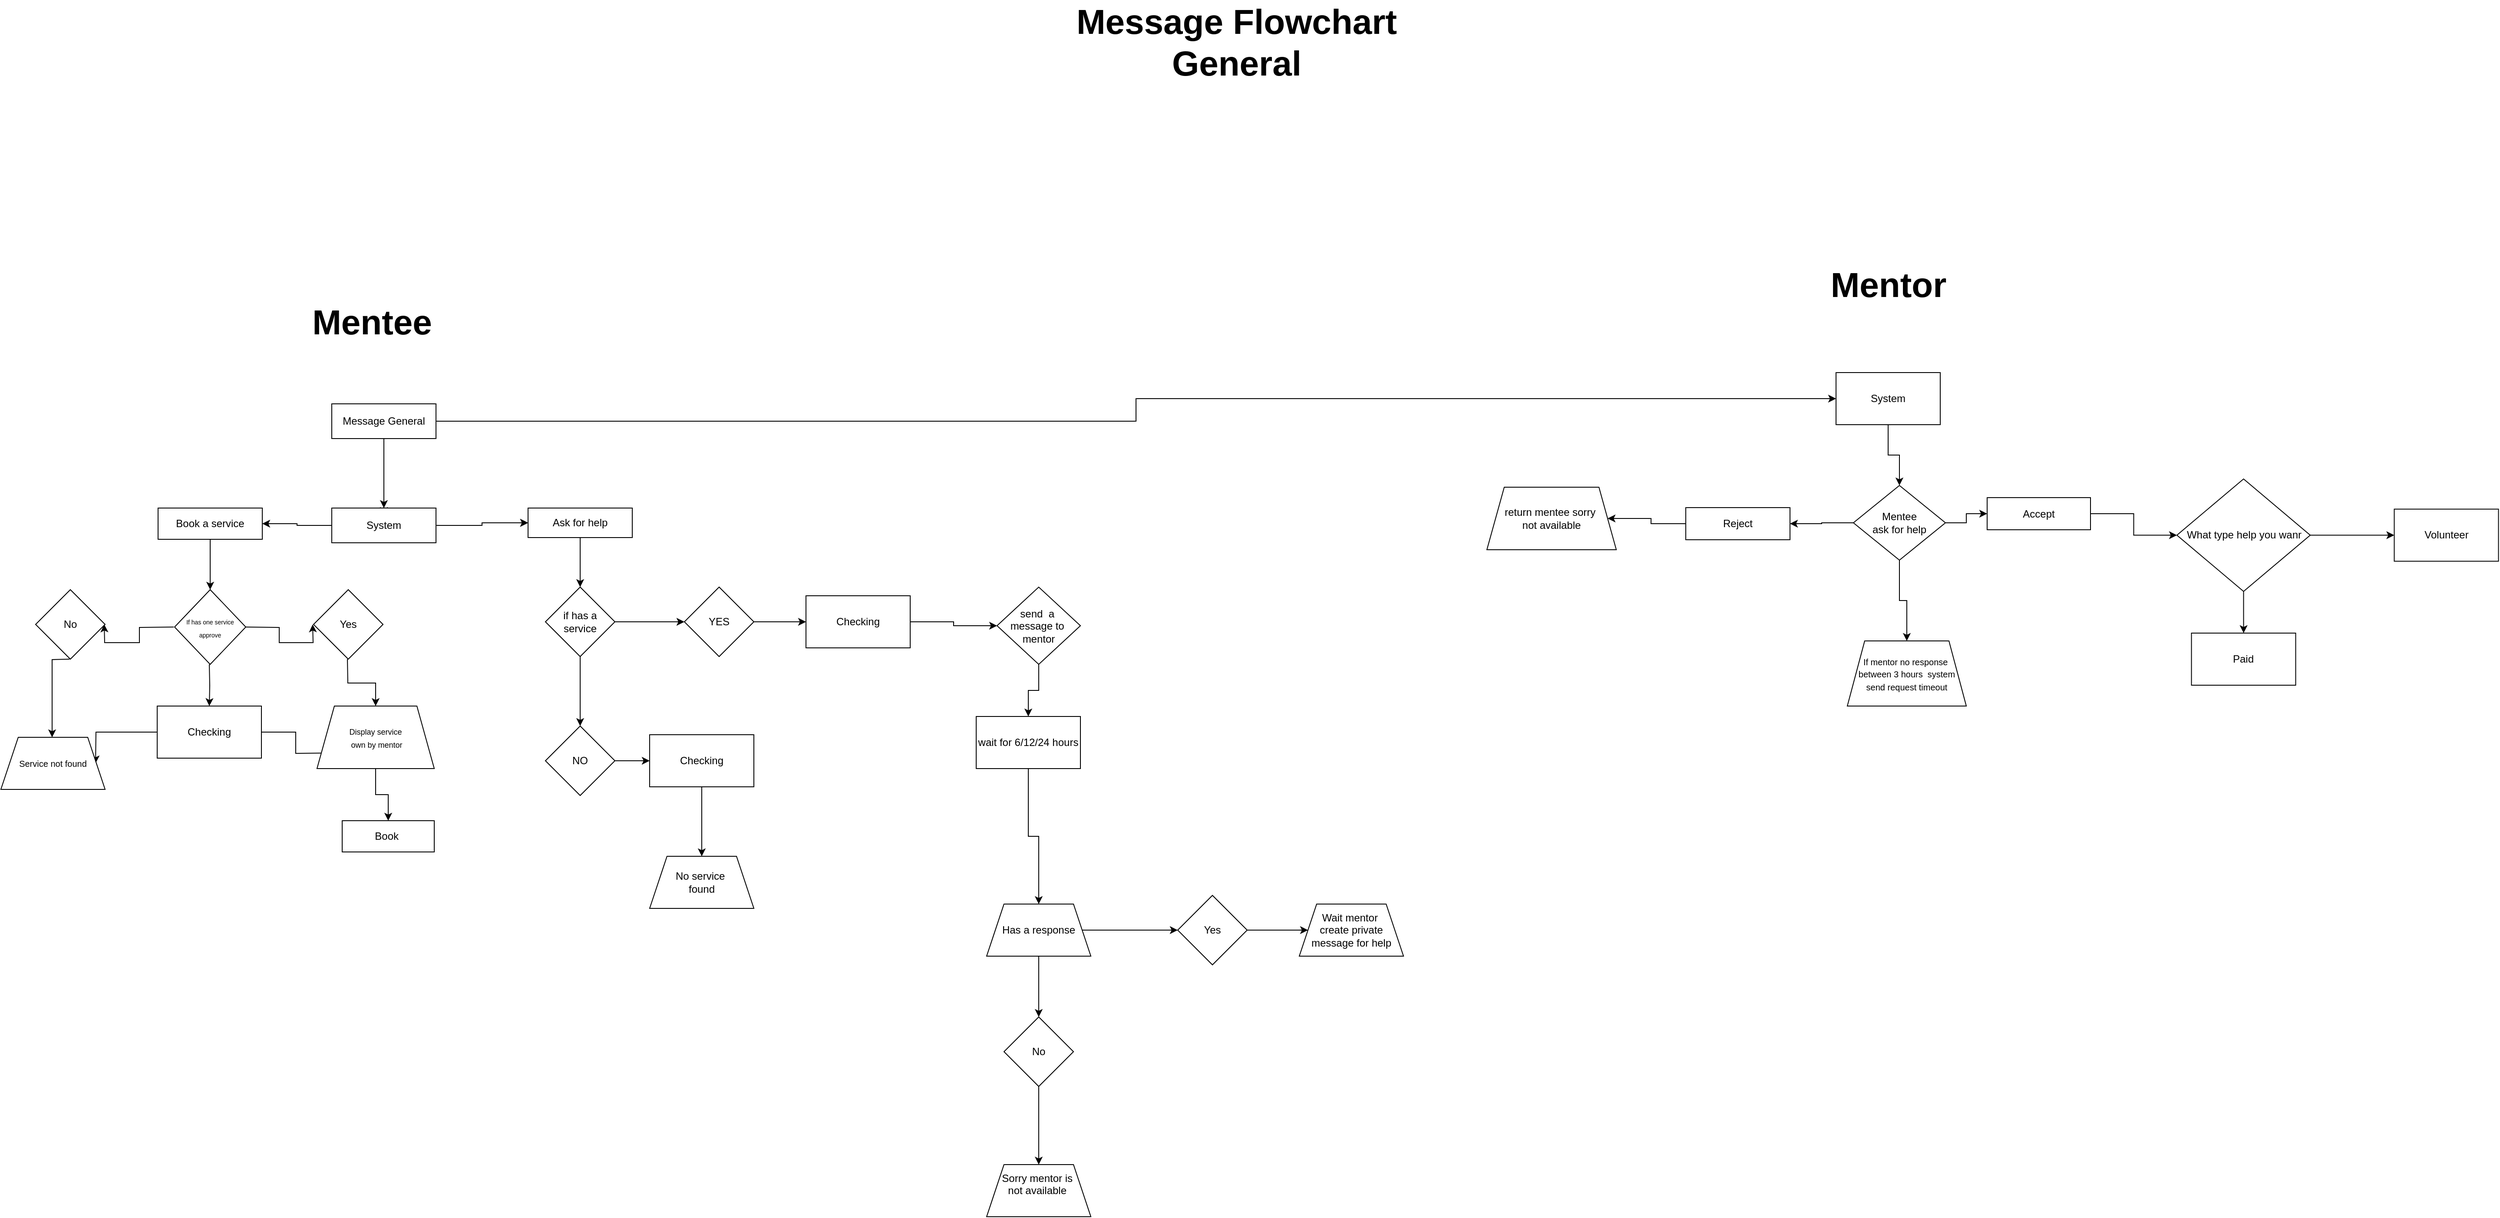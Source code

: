 <mxfile version="26.0.5">
  <diagram id="C5RBs43oDa-KdzZeNtuy" name="Page-1">
    <mxGraphModel dx="4901" dy="3400" grid="1" gridSize="12" guides="1" tooltips="1" connect="1" arrows="1" fold="1" page="1" pageScale="1" pageWidth="827" pageHeight="1169" math="0" shadow="0">
      <root>
        <mxCell id="WIyWlLk6GJQsqaUBKTNV-0" />
        <mxCell id="WIyWlLk6GJQsqaUBKTNV-1" parent="WIyWlLk6GJQsqaUBKTNV-0" />
        <mxCell id="zOLsyDTEvLsgvf4bsysQ-21" style="edgeStyle=orthogonalEdgeStyle;rounded=0;orthogonalLoop=1;jettySize=auto;html=1;" edge="1" parent="WIyWlLk6GJQsqaUBKTNV-1" source="WIyWlLk6GJQsqaUBKTNV-3">
          <mxGeometry relative="1" as="geometry">
            <mxPoint x="-298" y="-136" as="targetPoint" />
          </mxGeometry>
        </mxCell>
        <mxCell id="zOLsyDTEvLsgvf4bsysQ-38" value="" style="edgeStyle=orthogonalEdgeStyle;rounded=0;orthogonalLoop=1;jettySize=auto;html=1;" edge="1" parent="WIyWlLk6GJQsqaUBKTNV-1" source="WIyWlLk6GJQsqaUBKTNV-3" target="zOLsyDTEvLsgvf4bsysQ-37">
          <mxGeometry relative="1" as="geometry" />
        </mxCell>
        <mxCell id="zOLsyDTEvLsgvf4bsysQ-137" value="" style="edgeStyle=orthogonalEdgeStyle;rounded=0;orthogonalLoop=1;jettySize=auto;html=1;" edge="1" parent="WIyWlLk6GJQsqaUBKTNV-1" source="WIyWlLk6GJQsqaUBKTNV-3" target="zOLsyDTEvLsgvf4bsysQ-136">
          <mxGeometry relative="1" as="geometry" />
        </mxCell>
        <mxCell id="WIyWlLk6GJQsqaUBKTNV-3" value="Message General" style="rounded=1;whiteSpace=wrap;html=1;fontSize=12;glass=0;strokeWidth=1;shadow=0;container=0;arcSize=0;" parent="WIyWlLk6GJQsqaUBKTNV-1" vertex="1">
          <mxGeometry x="-358" y="-264" width="120" height="40" as="geometry" />
        </mxCell>
        <mxCell id="zOLsyDTEvLsgvf4bsysQ-40" value="" style="edgeStyle=orthogonalEdgeStyle;rounded=0;orthogonalLoop=1;jettySize=auto;html=1;" edge="1" parent="WIyWlLk6GJQsqaUBKTNV-1" source="zOLsyDTEvLsgvf4bsysQ-37" target="zOLsyDTEvLsgvf4bsysQ-39">
          <mxGeometry relative="1" as="geometry" />
        </mxCell>
        <mxCell id="zOLsyDTEvLsgvf4bsysQ-46" value="" style="edgeStyle=orthogonalEdgeStyle;rounded=0;orthogonalLoop=1;jettySize=auto;html=1;" edge="1" parent="WIyWlLk6GJQsqaUBKTNV-1" source="zOLsyDTEvLsgvf4bsysQ-37" target="zOLsyDTEvLsgvf4bsysQ-45">
          <mxGeometry relative="1" as="geometry" />
        </mxCell>
        <mxCell id="zOLsyDTEvLsgvf4bsysQ-47" value="" style="edgeStyle=orthogonalEdgeStyle;rounded=0;orthogonalLoop=1;jettySize=auto;html=1;" edge="1" parent="WIyWlLk6GJQsqaUBKTNV-1" source="zOLsyDTEvLsgvf4bsysQ-37" target="zOLsyDTEvLsgvf4bsysQ-45">
          <mxGeometry relative="1" as="geometry" />
        </mxCell>
        <mxCell id="zOLsyDTEvLsgvf4bsysQ-37" value="System" style="rounded=1;whiteSpace=wrap;html=1;fontSize=12;glass=0;strokeWidth=1;shadow=0;container=0;arcSize=0;" vertex="1" parent="WIyWlLk6GJQsqaUBKTNV-1">
          <mxGeometry x="-358" y="-144" width="120" height="40" as="geometry" />
        </mxCell>
        <mxCell id="zOLsyDTEvLsgvf4bsysQ-49" value="" style="edgeStyle=orthogonalEdgeStyle;rounded=0;orthogonalLoop=1;jettySize=auto;html=1;" edge="1" parent="WIyWlLk6GJQsqaUBKTNV-1" source="zOLsyDTEvLsgvf4bsysQ-39" target="zOLsyDTEvLsgvf4bsysQ-48">
          <mxGeometry relative="1" as="geometry" />
        </mxCell>
        <mxCell id="zOLsyDTEvLsgvf4bsysQ-39" value="Book a service" style="rounded=1;whiteSpace=wrap;html=1;fontSize=12;glass=0;strokeWidth=1;shadow=0;container=0;arcSize=0;" vertex="1" parent="WIyWlLk6GJQsqaUBKTNV-1">
          <mxGeometry x="-558" y="-144" width="120" height="36" as="geometry" />
        </mxCell>
        <mxCell id="zOLsyDTEvLsgvf4bsysQ-76" value="" style="edgeStyle=orthogonalEdgeStyle;rounded=0;orthogonalLoop=1;jettySize=auto;html=1;" edge="1" parent="WIyWlLk6GJQsqaUBKTNV-1" source="zOLsyDTEvLsgvf4bsysQ-45" target="zOLsyDTEvLsgvf4bsysQ-75">
          <mxGeometry relative="1" as="geometry" />
        </mxCell>
        <mxCell id="zOLsyDTEvLsgvf4bsysQ-45" value="Ask for help" style="whiteSpace=wrap;html=1;rounded=1;glass=0;strokeWidth=1;shadow=0;arcSize=0;" vertex="1" parent="WIyWlLk6GJQsqaUBKTNV-1">
          <mxGeometry x="-132" y="-144" width="120" height="34" as="geometry" />
        </mxCell>
        <mxCell id="zOLsyDTEvLsgvf4bsysQ-51" value="" style="edgeStyle=orthogonalEdgeStyle;rounded=0;orthogonalLoop=1;jettySize=auto;html=1;" edge="1" parent="WIyWlLk6GJQsqaUBKTNV-1">
          <mxGeometry relative="1" as="geometry">
            <mxPoint x="-458" y="-7" as="sourcePoint" />
            <mxPoint x="-380" y="-10" as="targetPoint" />
          </mxGeometry>
        </mxCell>
        <mxCell id="zOLsyDTEvLsgvf4bsysQ-53" value="" style="edgeStyle=orthogonalEdgeStyle;rounded=0;orthogonalLoop=1;jettySize=auto;html=1;" edge="1" parent="WIyWlLk6GJQsqaUBKTNV-1">
          <mxGeometry relative="1" as="geometry">
            <mxPoint x="-540" y="-7" as="sourcePoint" />
            <mxPoint x="-620" y="-10" as="targetPoint" />
          </mxGeometry>
        </mxCell>
        <mxCell id="zOLsyDTEvLsgvf4bsysQ-63" style="edgeStyle=orthogonalEdgeStyle;rounded=0;orthogonalLoop=1;jettySize=auto;html=1;" edge="1" parent="WIyWlLk6GJQsqaUBKTNV-1" target="zOLsyDTEvLsgvf4bsysQ-56">
          <mxGeometry relative="1" as="geometry">
            <mxPoint x="-499" y="36.0" as="sourcePoint" />
          </mxGeometry>
        </mxCell>
        <mxCell id="zOLsyDTEvLsgvf4bsysQ-48" value="&lt;font style=&quot;font-size: 7px;&quot;&gt;If has one service approve&lt;/font&gt;" style="rhombus;whiteSpace=wrap;html=1;rounded=1;glass=0;strokeWidth=1;shadow=0;arcSize=0;movable=1;resizable=1;rotatable=1;deletable=1;editable=1;locked=0;connectable=1;" vertex="1" parent="WIyWlLk6GJQsqaUBKTNV-1">
          <mxGeometry x="-539" y="-50" width="82" height="86" as="geometry" />
        </mxCell>
        <mxCell id="zOLsyDTEvLsgvf4bsysQ-55" value="" style="edgeStyle=orthogonalEdgeStyle;rounded=0;orthogonalLoop=1;jettySize=auto;html=1;" edge="1" parent="WIyWlLk6GJQsqaUBKTNV-1" source="zOLsyDTEvLsgvf4bsysQ-56">
          <mxGeometry relative="1" as="geometry">
            <mxPoint x="-360" y="138" as="targetPoint" />
          </mxGeometry>
        </mxCell>
        <mxCell id="zOLsyDTEvLsgvf4bsysQ-70" value="" style="edgeStyle=orthogonalEdgeStyle;rounded=0;orthogonalLoop=1;jettySize=auto;html=1;" edge="1" parent="WIyWlLk6GJQsqaUBKTNV-1" target="zOLsyDTEvLsgvf4bsysQ-69">
          <mxGeometry relative="1" as="geometry">
            <mxPoint x="-340" y="30" as="sourcePoint" />
          </mxGeometry>
        </mxCell>
        <mxCell id="zOLsyDTEvLsgvf4bsysQ-50" value="Yes" style="rhombus;whiteSpace=wrap;html=1;rounded=1;glass=0;strokeWidth=1;shadow=0;arcSize=0;" vertex="1" parent="WIyWlLk6GJQsqaUBKTNV-1">
          <mxGeometry x="-379" y="-50" width="80" height="80" as="geometry" />
        </mxCell>
        <mxCell id="zOLsyDTEvLsgvf4bsysQ-68" style="edgeStyle=orthogonalEdgeStyle;rounded=0;orthogonalLoop=1;jettySize=auto;html=1;" edge="1" parent="WIyWlLk6GJQsqaUBKTNV-1">
          <mxGeometry relative="1" as="geometry">
            <mxPoint x="-660" y="30" as="sourcePoint" />
            <mxPoint x="-680" y="120" as="targetPoint" />
          </mxGeometry>
        </mxCell>
        <mxCell id="zOLsyDTEvLsgvf4bsysQ-52" value="No" style="rhombus;whiteSpace=wrap;html=1;rounded=1;glass=0;strokeWidth=1;shadow=0;arcSize=0;" vertex="1" parent="WIyWlLk6GJQsqaUBKTNV-1">
          <mxGeometry x="-699" y="-50" width="80" height="80" as="geometry" />
        </mxCell>
        <mxCell id="zOLsyDTEvLsgvf4bsysQ-65" value="" style="edgeStyle=orthogonalEdgeStyle;rounded=0;orthogonalLoop=1;jettySize=auto;html=1;" edge="1" parent="WIyWlLk6GJQsqaUBKTNV-1" source="zOLsyDTEvLsgvf4bsysQ-69" target="zOLsyDTEvLsgvf4bsysQ-64">
          <mxGeometry relative="1" as="geometry">
            <mxPoint x="-300" y="168" as="sourcePoint" />
          </mxGeometry>
        </mxCell>
        <mxCell id="zOLsyDTEvLsgvf4bsysQ-59" value="" style="edgeStyle=orthogonalEdgeStyle;rounded=0;orthogonalLoop=1;jettySize=auto;html=1;" edge="1" parent="WIyWlLk6GJQsqaUBKTNV-1" source="zOLsyDTEvLsgvf4bsysQ-56">
          <mxGeometry relative="1" as="geometry">
            <mxPoint x="-630" y="150" as="targetPoint" />
          </mxGeometry>
        </mxCell>
        <mxCell id="zOLsyDTEvLsgvf4bsysQ-56" value="Checking" style="whiteSpace=wrap;html=1;rounded=1;glass=0;strokeWidth=1;shadow=0;arcSize=0;" vertex="1" parent="WIyWlLk6GJQsqaUBKTNV-1">
          <mxGeometry x="-559" y="84" width="120" height="60" as="geometry" />
        </mxCell>
        <mxCell id="zOLsyDTEvLsgvf4bsysQ-58" value="&lt;font style=&quot;font-size: 10px;&quot;&gt;Service not found&lt;/font&gt;" style="shape=trapezoid;perimeter=trapezoidPerimeter;whiteSpace=wrap;html=1;fixedSize=1;rounded=1;glass=0;strokeWidth=1;shadow=0;arcSize=0;" vertex="1" parent="WIyWlLk6GJQsqaUBKTNV-1">
          <mxGeometry x="-739" y="120" width="120" height="60" as="geometry" />
        </mxCell>
        <mxCell id="zOLsyDTEvLsgvf4bsysQ-64" value="Book&amp;nbsp;" style="whiteSpace=wrap;html=1;rounded=1;glass=0;strokeWidth=1;shadow=0;arcSize=0;" vertex="1" parent="WIyWlLk6GJQsqaUBKTNV-1">
          <mxGeometry x="-346" y="216" width="106" height="36" as="geometry" />
        </mxCell>
        <mxCell id="zOLsyDTEvLsgvf4bsysQ-69" value="&lt;font style=&quot;font-size: 9px;&quot;&gt;Display service&lt;/font&gt;&lt;div&gt;&lt;font style=&quot;font-size: 9px;&quot;&gt;&amp;nbsp;own by mentor&lt;/font&gt;&lt;/div&gt;" style="shape=trapezoid;perimeter=trapezoidPerimeter;whiteSpace=wrap;html=1;fixedSize=1;rounded=1;glass=0;strokeWidth=1;shadow=0;arcSize=0;" vertex="1" parent="WIyWlLk6GJQsqaUBKTNV-1">
          <mxGeometry x="-375" y="84" width="135" height="72" as="geometry" />
        </mxCell>
        <mxCell id="zOLsyDTEvLsgvf4bsysQ-82" value="" style="edgeStyle=orthogonalEdgeStyle;rounded=0;orthogonalLoop=1;jettySize=auto;html=1;" edge="1" parent="WIyWlLk6GJQsqaUBKTNV-1" source="zOLsyDTEvLsgvf4bsysQ-75" target="zOLsyDTEvLsgvf4bsysQ-81">
          <mxGeometry relative="1" as="geometry" />
        </mxCell>
        <mxCell id="zOLsyDTEvLsgvf4bsysQ-84" value="" style="edgeStyle=orthogonalEdgeStyle;rounded=0;orthogonalLoop=1;jettySize=auto;html=1;" edge="1" parent="WIyWlLk6GJQsqaUBKTNV-1" source="zOLsyDTEvLsgvf4bsysQ-75" target="zOLsyDTEvLsgvf4bsysQ-83">
          <mxGeometry relative="1" as="geometry" />
        </mxCell>
        <mxCell id="zOLsyDTEvLsgvf4bsysQ-75" value="if has a service" style="rhombus;whiteSpace=wrap;html=1;rounded=1;glass=0;strokeWidth=1;shadow=0;arcSize=0;" vertex="1" parent="WIyWlLk6GJQsqaUBKTNV-1">
          <mxGeometry x="-112" y="-53" width="80" height="80" as="geometry" />
        </mxCell>
        <mxCell id="zOLsyDTEvLsgvf4bsysQ-89" value="" style="edgeStyle=orthogonalEdgeStyle;rounded=0;orthogonalLoop=1;jettySize=auto;html=1;" edge="1" parent="WIyWlLk6GJQsqaUBKTNV-1" source="zOLsyDTEvLsgvf4bsysQ-81" target="zOLsyDTEvLsgvf4bsysQ-88">
          <mxGeometry relative="1" as="geometry">
            <Array as="points">
              <mxPoint x="20" y="144" />
              <mxPoint x="20" y="150" />
            </Array>
          </mxGeometry>
        </mxCell>
        <mxCell id="zOLsyDTEvLsgvf4bsysQ-81" value="NO" style="rhombus;whiteSpace=wrap;html=1;rounded=1;glass=0;strokeWidth=1;shadow=0;arcSize=0;" vertex="1" parent="WIyWlLk6GJQsqaUBKTNV-1">
          <mxGeometry x="-112" y="107" width="80" height="80" as="geometry" />
        </mxCell>
        <mxCell id="zOLsyDTEvLsgvf4bsysQ-86" value="" style="edgeStyle=orthogonalEdgeStyle;rounded=0;orthogonalLoop=1;jettySize=auto;html=1;" edge="1" parent="WIyWlLk6GJQsqaUBKTNV-1" source="zOLsyDTEvLsgvf4bsysQ-83" target="zOLsyDTEvLsgvf4bsysQ-85">
          <mxGeometry relative="1" as="geometry" />
        </mxCell>
        <mxCell id="zOLsyDTEvLsgvf4bsysQ-83" value="YES" style="rhombus;whiteSpace=wrap;html=1;rounded=1;glass=0;strokeWidth=1;shadow=0;arcSize=0;" vertex="1" parent="WIyWlLk6GJQsqaUBKTNV-1">
          <mxGeometry x="48" y="-53" width="80" height="80" as="geometry" />
        </mxCell>
        <mxCell id="zOLsyDTEvLsgvf4bsysQ-103" value="" style="edgeStyle=orthogonalEdgeStyle;rounded=0;orthogonalLoop=1;jettySize=auto;html=1;" edge="1" parent="WIyWlLk6GJQsqaUBKTNV-1" source="zOLsyDTEvLsgvf4bsysQ-85" target="zOLsyDTEvLsgvf4bsysQ-102">
          <mxGeometry relative="1" as="geometry" />
        </mxCell>
        <mxCell id="zOLsyDTEvLsgvf4bsysQ-85" value="Checking" style="whiteSpace=wrap;html=1;rounded=1;glass=0;strokeWidth=1;shadow=0;arcSize=0;" vertex="1" parent="WIyWlLk6GJQsqaUBKTNV-1">
          <mxGeometry x="188" y="-43" width="120" height="60" as="geometry" />
        </mxCell>
        <mxCell id="zOLsyDTEvLsgvf4bsysQ-91" value="" style="edgeStyle=orthogonalEdgeStyle;rounded=0;orthogonalLoop=1;jettySize=auto;html=1;" edge="1" parent="WIyWlLk6GJQsqaUBKTNV-1" source="zOLsyDTEvLsgvf4bsysQ-88" target="zOLsyDTEvLsgvf4bsysQ-90">
          <mxGeometry relative="1" as="geometry" />
        </mxCell>
        <mxCell id="zOLsyDTEvLsgvf4bsysQ-88" value="Checking" style="whiteSpace=wrap;html=1;" vertex="1" parent="WIyWlLk6GJQsqaUBKTNV-1">
          <mxGeometry x="8" y="117" width="120" height="60" as="geometry" />
        </mxCell>
        <mxCell id="zOLsyDTEvLsgvf4bsysQ-90" value="No service&amp;nbsp;&lt;div&gt;found&lt;/div&gt;" style="shape=trapezoid;perimeter=trapezoidPerimeter;whiteSpace=wrap;html=1;fixedSize=1;" vertex="1" parent="WIyWlLk6GJQsqaUBKTNV-1">
          <mxGeometry x="8" y="257" width="120" height="60" as="geometry" />
        </mxCell>
        <mxCell id="zOLsyDTEvLsgvf4bsysQ-119" value="" style="edgeStyle=orthogonalEdgeStyle;rounded=0;orthogonalLoop=1;jettySize=auto;html=1;" edge="1" parent="WIyWlLk6GJQsqaUBKTNV-1" source="zOLsyDTEvLsgvf4bsysQ-102" target="zOLsyDTEvLsgvf4bsysQ-118">
          <mxGeometry relative="1" as="geometry" />
        </mxCell>
        <mxCell id="zOLsyDTEvLsgvf4bsysQ-102" value="send&amp;nbsp; a&amp;nbsp;&lt;div&gt;message to&amp;nbsp;&lt;/div&gt;&lt;div&gt;mentor&lt;/div&gt;" style="rhombus;whiteSpace=wrap;html=1;rounded=1;glass=0;strokeWidth=1;shadow=0;arcSize=0;" vertex="1" parent="WIyWlLk6GJQsqaUBKTNV-1">
          <mxGeometry x="408" y="-53" width="96" height="89" as="geometry" />
        </mxCell>
        <mxCell id="zOLsyDTEvLsgvf4bsysQ-109" value="" style="edgeStyle=orthogonalEdgeStyle;rounded=0;orthogonalLoop=1;jettySize=auto;html=1;" edge="1" parent="WIyWlLk6GJQsqaUBKTNV-1" source="zOLsyDTEvLsgvf4bsysQ-118" target="zOLsyDTEvLsgvf4bsysQ-108">
          <mxGeometry relative="1" as="geometry">
            <mxPoint x="456" y="240.0" as="sourcePoint" />
          </mxGeometry>
        </mxCell>
        <mxCell id="zOLsyDTEvLsgvf4bsysQ-111" value="" style="edgeStyle=orthogonalEdgeStyle;rounded=0;orthogonalLoop=1;jettySize=auto;html=1;" edge="1" parent="WIyWlLk6GJQsqaUBKTNV-1" source="zOLsyDTEvLsgvf4bsysQ-108" target="zOLsyDTEvLsgvf4bsysQ-110">
          <mxGeometry relative="1" as="geometry" />
        </mxCell>
        <mxCell id="zOLsyDTEvLsgvf4bsysQ-113" value="" style="edgeStyle=orthogonalEdgeStyle;rounded=0;orthogonalLoop=1;jettySize=auto;html=1;" edge="1" parent="WIyWlLk6GJQsqaUBKTNV-1" source="zOLsyDTEvLsgvf4bsysQ-108" target="zOLsyDTEvLsgvf4bsysQ-112">
          <mxGeometry relative="1" as="geometry" />
        </mxCell>
        <mxCell id="zOLsyDTEvLsgvf4bsysQ-108" value="Has a response" style="shape=trapezoid;perimeter=trapezoidPerimeter;whiteSpace=wrap;html=1;fixedSize=1;rounded=1;glass=0;strokeWidth=1;shadow=0;arcSize=0;" vertex="1" parent="WIyWlLk6GJQsqaUBKTNV-1">
          <mxGeometry x="396" y="312" width="120" height="60" as="geometry" />
        </mxCell>
        <mxCell id="zOLsyDTEvLsgvf4bsysQ-123" value="" style="edgeStyle=orthogonalEdgeStyle;rounded=0;orthogonalLoop=1;jettySize=auto;html=1;" edge="1" parent="WIyWlLk6GJQsqaUBKTNV-1" source="zOLsyDTEvLsgvf4bsysQ-110" target="zOLsyDTEvLsgvf4bsysQ-122">
          <mxGeometry relative="1" as="geometry" />
        </mxCell>
        <mxCell id="zOLsyDTEvLsgvf4bsysQ-110" value="Yes" style="rhombus;whiteSpace=wrap;html=1;rounded=1;glass=0;strokeWidth=1;shadow=0;arcSize=0;" vertex="1" parent="WIyWlLk6GJQsqaUBKTNV-1">
          <mxGeometry x="616" y="302" width="80" height="80" as="geometry" />
        </mxCell>
        <mxCell id="zOLsyDTEvLsgvf4bsysQ-115" value="" style="edgeStyle=orthogonalEdgeStyle;rounded=0;orthogonalLoop=1;jettySize=auto;html=1;" edge="1" parent="WIyWlLk6GJQsqaUBKTNV-1" source="zOLsyDTEvLsgvf4bsysQ-112" target="zOLsyDTEvLsgvf4bsysQ-114">
          <mxGeometry relative="1" as="geometry" />
        </mxCell>
        <mxCell id="zOLsyDTEvLsgvf4bsysQ-112" value="No" style="rhombus;whiteSpace=wrap;html=1;rounded=1;glass=0;strokeWidth=1;shadow=0;arcSize=0;" vertex="1" parent="WIyWlLk6GJQsqaUBKTNV-1">
          <mxGeometry x="416" y="442" width="80" height="80" as="geometry" />
        </mxCell>
        <mxCell id="zOLsyDTEvLsgvf4bsysQ-114" value="Sorry mentor is&amp;nbsp;&lt;div&gt;not available&amp;nbsp;&lt;/div&gt;&lt;div&gt;&lt;br&gt;&lt;/div&gt;" style="shape=trapezoid;perimeter=trapezoidPerimeter;whiteSpace=wrap;html=1;fixedSize=1;rounded=1;glass=0;strokeWidth=1;shadow=0;arcSize=0;" vertex="1" parent="WIyWlLk6GJQsqaUBKTNV-1">
          <mxGeometry x="396" y="612" width="120" height="60" as="geometry" />
        </mxCell>
        <mxCell id="zOLsyDTEvLsgvf4bsysQ-118" value="wait for 6/12/24 hours" style="whiteSpace=wrap;html=1;rounded=1;glass=0;strokeWidth=1;shadow=0;arcSize=0;" vertex="1" parent="WIyWlLk6GJQsqaUBKTNV-1">
          <mxGeometry x="384" y="96" width="120" height="60" as="geometry" />
        </mxCell>
        <mxCell id="zOLsyDTEvLsgvf4bsysQ-122" value="Wait mentor&amp;nbsp;&lt;div&gt;create private message for help&lt;/div&gt;" style="shape=trapezoid;perimeter=trapezoidPerimeter;whiteSpace=wrap;html=1;fixedSize=1;rounded=1;glass=0;strokeWidth=1;shadow=0;arcSize=0;" vertex="1" parent="WIyWlLk6GJQsqaUBKTNV-1">
          <mxGeometry x="756" y="312" width="120" height="60" as="geometry" />
        </mxCell>
        <mxCell id="zOLsyDTEvLsgvf4bsysQ-124" value="&lt;b&gt;&lt;font style=&quot;font-size: 40px;&quot;&gt;Mentee&lt;/font&gt;&lt;/b&gt;" style="text;html=1;align=center;verticalAlign=middle;resizable=0;points=[];autosize=1;strokeColor=none;fillColor=none;" vertex="1" parent="WIyWlLk6GJQsqaUBKTNV-1">
          <mxGeometry x="-396" y="-389" width="168" height="60" as="geometry" />
        </mxCell>
        <mxCell id="zOLsyDTEvLsgvf4bsysQ-125" value="&lt;b&gt;&lt;font style=&quot;font-size: 40px;&quot;&gt;Mentor&lt;/font&gt;&lt;/b&gt;" style="text;html=1;align=center;verticalAlign=middle;resizable=0;points=[];autosize=1;strokeColor=none;fillColor=none;" vertex="1" parent="WIyWlLk6GJQsqaUBKTNV-1">
          <mxGeometry x="1356" y="-432" width="156" height="60" as="geometry" />
        </mxCell>
        <mxCell id="zOLsyDTEvLsgvf4bsysQ-139" value="" style="edgeStyle=orthogonalEdgeStyle;rounded=0;orthogonalLoop=1;jettySize=auto;html=1;" edge="1" parent="WIyWlLk6GJQsqaUBKTNV-1" source="zOLsyDTEvLsgvf4bsysQ-136" target="zOLsyDTEvLsgvf4bsysQ-138">
          <mxGeometry relative="1" as="geometry" />
        </mxCell>
        <mxCell id="zOLsyDTEvLsgvf4bsysQ-136" value="System" style="whiteSpace=wrap;html=1;rounded=1;glass=0;strokeWidth=1;shadow=0;arcSize=0;" vertex="1" parent="WIyWlLk6GJQsqaUBKTNV-1">
          <mxGeometry x="1374" y="-300" width="120" height="60" as="geometry" />
        </mxCell>
        <mxCell id="zOLsyDTEvLsgvf4bsysQ-141" value="" style="edgeStyle=orthogonalEdgeStyle;rounded=0;orthogonalLoop=1;jettySize=auto;html=1;" edge="1" parent="WIyWlLk6GJQsqaUBKTNV-1" source="zOLsyDTEvLsgvf4bsysQ-138" target="zOLsyDTEvLsgvf4bsysQ-140">
          <mxGeometry relative="1" as="geometry" />
        </mxCell>
        <mxCell id="zOLsyDTEvLsgvf4bsysQ-143" value="" style="edgeStyle=orthogonalEdgeStyle;rounded=0;orthogonalLoop=1;jettySize=auto;html=1;" edge="1" parent="WIyWlLk6GJQsqaUBKTNV-1" source="zOLsyDTEvLsgvf4bsysQ-138" target="zOLsyDTEvLsgvf4bsysQ-142">
          <mxGeometry relative="1" as="geometry" />
        </mxCell>
        <mxCell id="zOLsyDTEvLsgvf4bsysQ-149" value="" style="edgeStyle=orthogonalEdgeStyle;rounded=0;orthogonalLoop=1;jettySize=auto;html=1;" edge="1" parent="WIyWlLk6GJQsqaUBKTNV-1" source="zOLsyDTEvLsgvf4bsysQ-138" target="zOLsyDTEvLsgvf4bsysQ-148">
          <mxGeometry relative="1" as="geometry" />
        </mxCell>
        <mxCell id="zOLsyDTEvLsgvf4bsysQ-138" value="Mentee&lt;div&gt;ask for help&lt;/div&gt;" style="rhombus;whiteSpace=wrap;html=1;rounded=1;glass=0;strokeWidth=1;shadow=0;arcSize=0;" vertex="1" parent="WIyWlLk6GJQsqaUBKTNV-1">
          <mxGeometry x="1394" y="-170" width="106" height="86" as="geometry" />
        </mxCell>
        <mxCell id="zOLsyDTEvLsgvf4bsysQ-153" value="" style="edgeStyle=orthogonalEdgeStyle;rounded=0;orthogonalLoop=1;jettySize=auto;html=1;" edge="1" parent="WIyWlLk6GJQsqaUBKTNV-1" source="zOLsyDTEvLsgvf4bsysQ-140" target="zOLsyDTEvLsgvf4bsysQ-152">
          <mxGeometry relative="1" as="geometry" />
        </mxCell>
        <mxCell id="zOLsyDTEvLsgvf4bsysQ-140" value="Accept" style="whiteSpace=wrap;html=1;rounded=1;glass=0;strokeWidth=1;shadow=0;arcSize=0;" vertex="1" parent="WIyWlLk6GJQsqaUBKTNV-1">
          <mxGeometry x="1548" y="-156" width="119" height="37" as="geometry" />
        </mxCell>
        <mxCell id="zOLsyDTEvLsgvf4bsysQ-157" value="" style="edgeStyle=orthogonalEdgeStyle;rounded=0;orthogonalLoop=1;jettySize=auto;html=1;" edge="1" parent="WIyWlLk6GJQsqaUBKTNV-1" source="zOLsyDTEvLsgvf4bsysQ-142" target="zOLsyDTEvLsgvf4bsysQ-156">
          <mxGeometry relative="1" as="geometry" />
        </mxCell>
        <mxCell id="zOLsyDTEvLsgvf4bsysQ-142" value="Reject" style="whiteSpace=wrap;html=1;rounded=1;glass=0;strokeWidth=1;shadow=0;arcSize=0;" vertex="1" parent="WIyWlLk6GJQsqaUBKTNV-1">
          <mxGeometry x="1201" y="-144.5" width="120" height="37" as="geometry" />
        </mxCell>
        <mxCell id="zOLsyDTEvLsgvf4bsysQ-148" value="&lt;font style=&quot;font-size: 10px;&quot;&gt;If mentor no response&amp;nbsp; between 3 hours&amp;nbsp; system send request timeout&lt;/font&gt;" style="shape=trapezoid;perimeter=trapezoidPerimeter;whiteSpace=wrap;html=1;fixedSize=1;rounded=1;glass=0;strokeWidth=1;shadow=0;arcSize=0;" vertex="1" parent="WIyWlLk6GJQsqaUBKTNV-1">
          <mxGeometry x="1387" y="9" width="137" height="75" as="geometry" />
        </mxCell>
        <mxCell id="zOLsyDTEvLsgvf4bsysQ-159" value="" style="edgeStyle=orthogonalEdgeStyle;rounded=0;orthogonalLoop=1;jettySize=auto;html=1;" edge="1" parent="WIyWlLk6GJQsqaUBKTNV-1" source="zOLsyDTEvLsgvf4bsysQ-152" target="zOLsyDTEvLsgvf4bsysQ-158">
          <mxGeometry relative="1" as="geometry" />
        </mxCell>
        <mxCell id="zOLsyDTEvLsgvf4bsysQ-161" value="" style="edgeStyle=orthogonalEdgeStyle;rounded=0;orthogonalLoop=1;jettySize=auto;html=1;" edge="1" parent="WIyWlLk6GJQsqaUBKTNV-1" source="zOLsyDTEvLsgvf4bsysQ-152" target="zOLsyDTEvLsgvf4bsysQ-160">
          <mxGeometry relative="1" as="geometry" />
        </mxCell>
        <mxCell id="zOLsyDTEvLsgvf4bsysQ-152" value="What type help you wanr" style="rhombus;whiteSpace=wrap;html=1;rounded=1;glass=0;strokeWidth=1;shadow=0;arcSize=0;" vertex="1" parent="WIyWlLk6GJQsqaUBKTNV-1">
          <mxGeometry x="1766.5" y="-177.5" width="153.5" height="129.5" as="geometry" />
        </mxCell>
        <mxCell id="zOLsyDTEvLsgvf4bsysQ-156" value="return mentee sorry&amp;nbsp;&lt;div&gt;not available&lt;/div&gt;" style="shape=trapezoid;perimeter=trapezoidPerimeter;whiteSpace=wrap;html=1;fixedSize=1;rounded=1;glass=0;strokeWidth=1;shadow=0;arcSize=0;" vertex="1" parent="WIyWlLk6GJQsqaUBKTNV-1">
          <mxGeometry x="972" y="-168" width="149" height="72" as="geometry" />
        </mxCell>
        <mxCell id="zOLsyDTEvLsgvf4bsysQ-158" value="Paid" style="whiteSpace=wrap;html=1;rounded=1;glass=0;strokeWidth=1;shadow=0;arcSize=0;" vertex="1" parent="WIyWlLk6GJQsqaUBKTNV-1">
          <mxGeometry x="1783.25" width="120" height="60" as="geometry" />
        </mxCell>
        <mxCell id="zOLsyDTEvLsgvf4bsysQ-160" value="Volunteer" style="whiteSpace=wrap;html=1;rounded=1;glass=0;strokeWidth=1;shadow=0;arcSize=0;" vertex="1" parent="WIyWlLk6GJQsqaUBKTNV-1">
          <mxGeometry x="2016.75" y="-142.75" width="120" height="60" as="geometry" />
        </mxCell>
        <mxCell id="zOLsyDTEvLsgvf4bsysQ-162" value="&lt;font style=&quot;font-size: 40px;&quot;&gt;&lt;b&gt;Message Flowchart General&lt;/b&gt;&lt;/font&gt;" style="text;html=1;align=center;verticalAlign=middle;whiteSpace=wrap;rounded=0;" vertex="1" parent="WIyWlLk6GJQsqaUBKTNV-1">
          <mxGeometry x="444" y="-696" width="480" height="30" as="geometry" />
        </mxCell>
      </root>
    </mxGraphModel>
  </diagram>
</mxfile>
